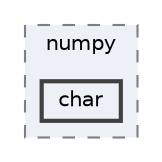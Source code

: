 digraph "env/lib/python3.12/site-packages/numpy/char"
{
 // LATEX_PDF_SIZE
  bgcolor="transparent";
  edge [fontname=Helvetica,fontsize=10,labelfontname=Helvetica,labelfontsize=10];
  node [fontname=Helvetica,fontsize=10,shape=box,height=0.2,width=0.4];
  compound=true
  subgraph clusterdir_40b7ca29aedb8db0847603dbe37f62d1 {
    graph [ bgcolor="#edf0f7", pencolor="grey50", label="numpy", fontname=Helvetica,fontsize=10 style="filled,dashed", URL="dir_40b7ca29aedb8db0847603dbe37f62d1.html",tooltip=""]
  dir_116f74458074b630d91d22d516757151 [label="char", fillcolor="#edf0f7", color="grey25", style="filled,bold", URL="dir_116f74458074b630d91d22d516757151.html",tooltip=""];
  }
}
